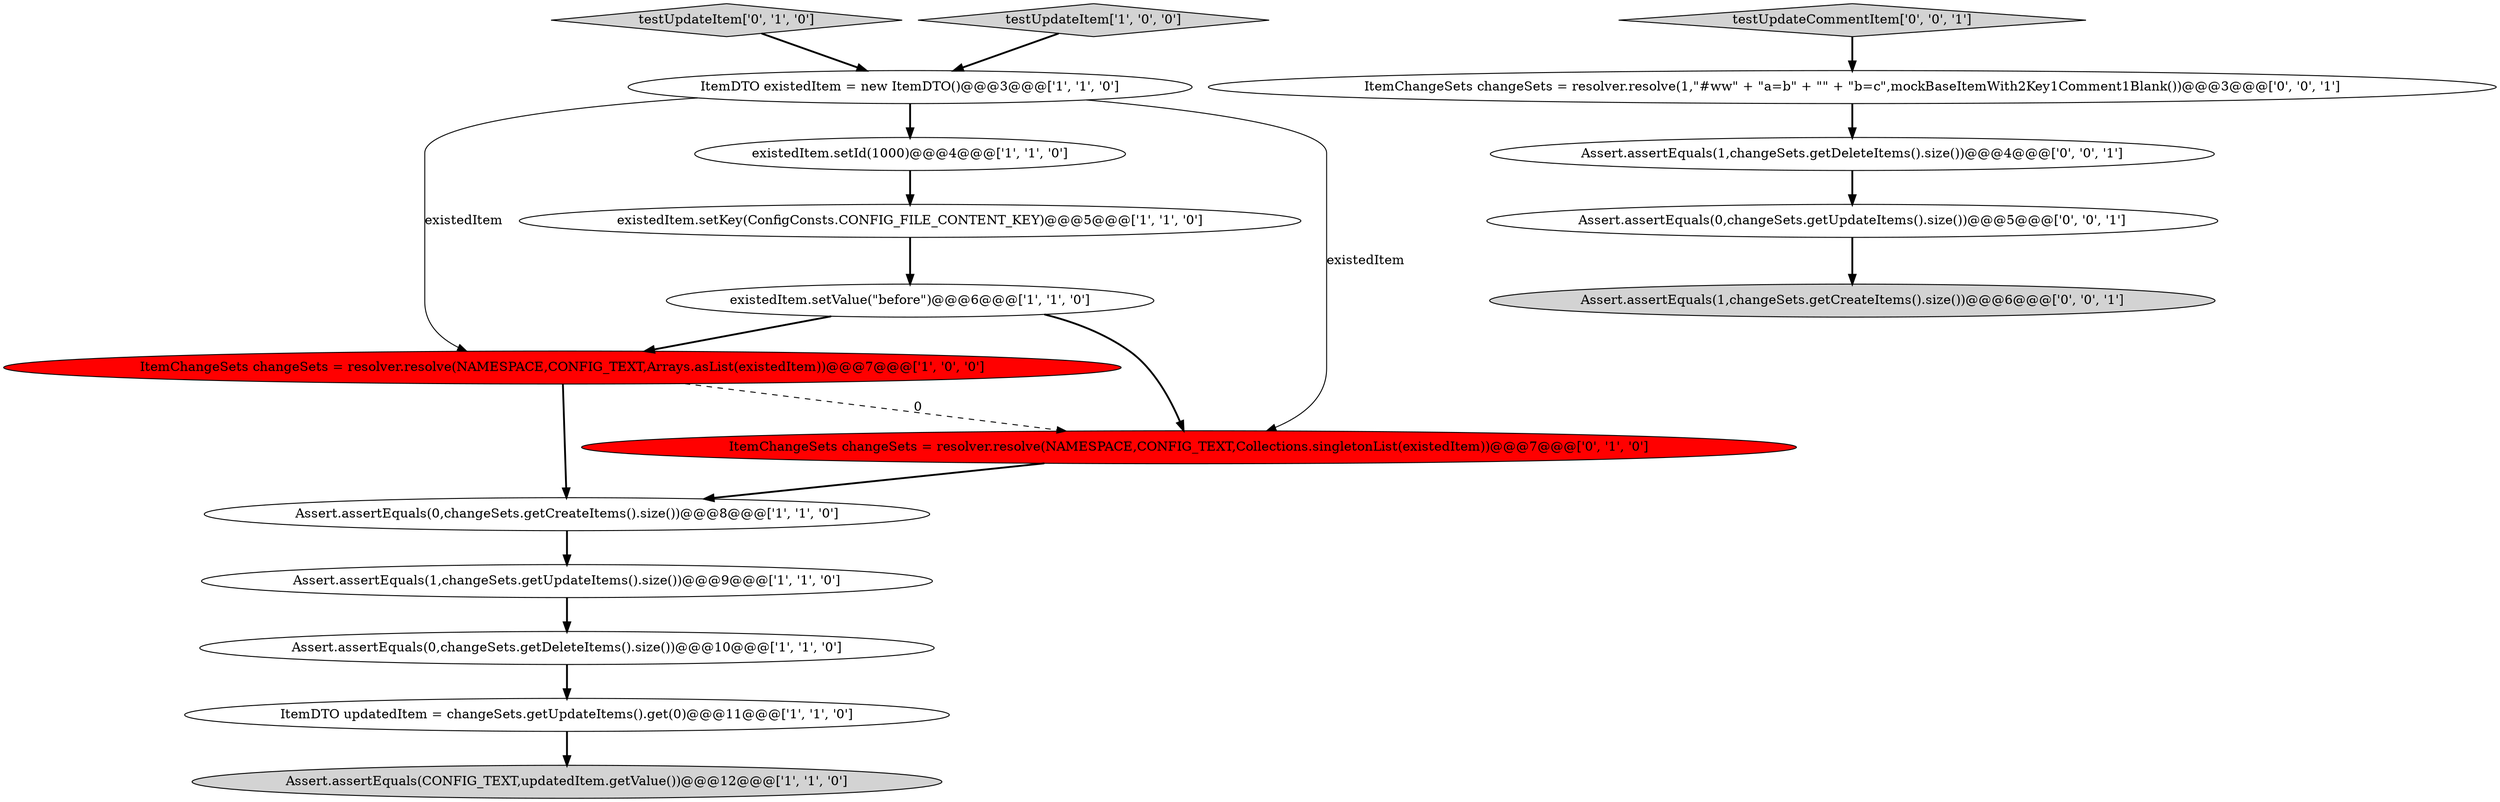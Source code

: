 digraph {
2 [style = filled, label = "existedItem.setKey(ConfigConsts.CONFIG_FILE_CONTENT_KEY)@@@5@@@['1', '1', '0']", fillcolor = white, shape = ellipse image = "AAA0AAABBB1BBB"];
8 [style = filled, label = "Assert.assertEquals(1,changeSets.getUpdateItems().size())@@@9@@@['1', '1', '0']", fillcolor = white, shape = ellipse image = "AAA0AAABBB1BBB"];
13 [style = filled, label = "Assert.assertEquals(1,changeSets.getCreateItems().size())@@@6@@@['0', '0', '1']", fillcolor = lightgray, shape = ellipse image = "AAA0AAABBB3BBB"];
1 [style = filled, label = "ItemDTO updatedItem = changeSets.getUpdateItems().get(0)@@@11@@@['1', '1', '0']", fillcolor = white, shape = ellipse image = "AAA0AAABBB1BBB"];
11 [style = filled, label = "ItemChangeSets changeSets = resolver.resolve(NAMESPACE,CONFIG_TEXT,Collections.singletonList(existedItem))@@@7@@@['0', '1', '0']", fillcolor = red, shape = ellipse image = "AAA1AAABBB2BBB"];
15 [style = filled, label = "testUpdateCommentItem['0', '0', '1']", fillcolor = lightgray, shape = diamond image = "AAA0AAABBB3BBB"];
10 [style = filled, label = "Assert.assertEquals(0,changeSets.getCreateItems().size())@@@8@@@['1', '1', '0']", fillcolor = white, shape = ellipse image = "AAA0AAABBB1BBB"];
12 [style = filled, label = "testUpdateItem['0', '1', '0']", fillcolor = lightgray, shape = diamond image = "AAA0AAABBB2BBB"];
16 [style = filled, label = "ItemChangeSets changeSets = resolver.resolve(1,\"#ww\" + \"a=b\" + \"\" + \"b=c\",mockBaseItemWith2Key1Comment1Blank())@@@3@@@['0', '0', '1']", fillcolor = white, shape = ellipse image = "AAA0AAABBB3BBB"];
3 [style = filled, label = "testUpdateItem['1', '0', '0']", fillcolor = lightgray, shape = diamond image = "AAA0AAABBB1BBB"];
6 [style = filled, label = "ItemChangeSets changeSets = resolver.resolve(NAMESPACE,CONFIG_TEXT,Arrays.asList(existedItem))@@@7@@@['1', '0', '0']", fillcolor = red, shape = ellipse image = "AAA1AAABBB1BBB"];
9 [style = filled, label = "ItemDTO existedItem = new ItemDTO()@@@3@@@['1', '1', '0']", fillcolor = white, shape = ellipse image = "AAA0AAABBB1BBB"];
14 [style = filled, label = "Assert.assertEquals(0,changeSets.getUpdateItems().size())@@@5@@@['0', '0', '1']", fillcolor = white, shape = ellipse image = "AAA0AAABBB3BBB"];
4 [style = filled, label = "Assert.assertEquals(0,changeSets.getDeleteItems().size())@@@10@@@['1', '1', '0']", fillcolor = white, shape = ellipse image = "AAA0AAABBB1BBB"];
0 [style = filled, label = "Assert.assertEquals(CONFIG_TEXT,updatedItem.getValue())@@@12@@@['1', '1', '0']", fillcolor = lightgray, shape = ellipse image = "AAA0AAABBB1BBB"];
7 [style = filled, label = "existedItem.setValue(\"before\")@@@6@@@['1', '1', '0']", fillcolor = white, shape = ellipse image = "AAA0AAABBB1BBB"];
5 [style = filled, label = "existedItem.setId(1000)@@@4@@@['1', '1', '0']", fillcolor = white, shape = ellipse image = "AAA0AAABBB1BBB"];
17 [style = filled, label = "Assert.assertEquals(1,changeSets.getDeleteItems().size())@@@4@@@['0', '0', '1']", fillcolor = white, shape = ellipse image = "AAA0AAABBB3BBB"];
9->5 [style = bold, label=""];
3->9 [style = bold, label=""];
9->6 [style = solid, label="existedItem"];
5->2 [style = bold, label=""];
4->1 [style = bold, label=""];
7->11 [style = bold, label=""];
2->7 [style = bold, label=""];
8->4 [style = bold, label=""];
1->0 [style = bold, label=""];
10->8 [style = bold, label=""];
16->17 [style = bold, label=""];
14->13 [style = bold, label=""];
12->9 [style = bold, label=""];
17->14 [style = bold, label=""];
11->10 [style = bold, label=""];
15->16 [style = bold, label=""];
6->10 [style = bold, label=""];
9->11 [style = solid, label="existedItem"];
7->6 [style = bold, label=""];
6->11 [style = dashed, label="0"];
}

